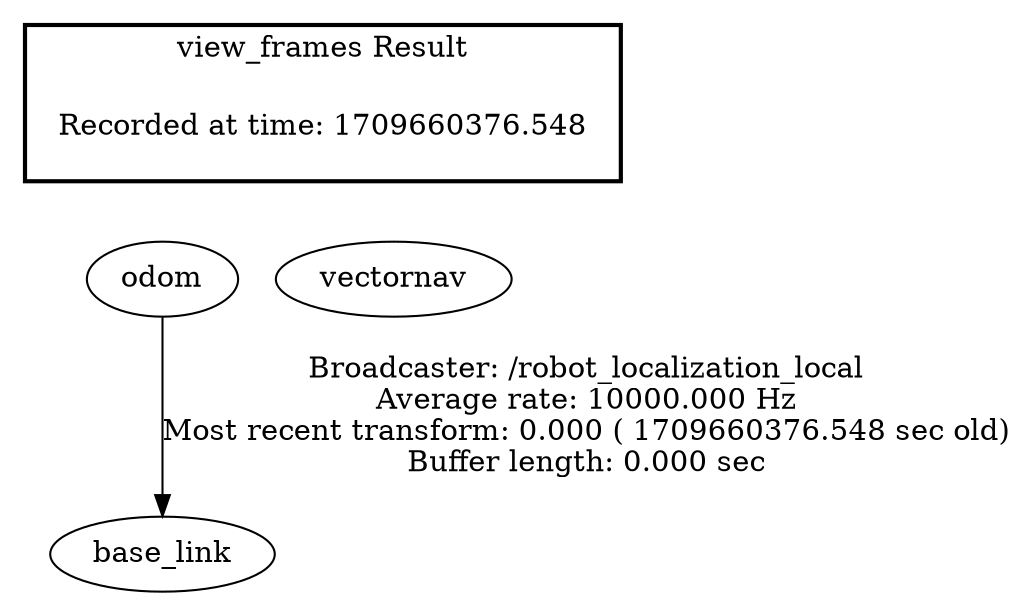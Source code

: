 digraph G {
"odom" -> "base_link"[label="Broadcaster: /robot_localization_local\nAverage rate: 10000.000 Hz\nMost recent transform: 0.000 ( 1709660376.548 sec old)\nBuffer length: 0.000 sec\n"];
edge [style=invis];
 subgraph cluster_legend { style=bold; color=black; label ="view_frames Result";
"Recorded at time: 1709660376.548"[ shape=plaintext ] ;
 }->"vectornav";
edge [style=invis];
 subgraph cluster_legend { style=bold; color=black; label ="view_frames Result";
"Recorded at time: 1709660376.548"[ shape=plaintext ] ;
 }->"odom";
}